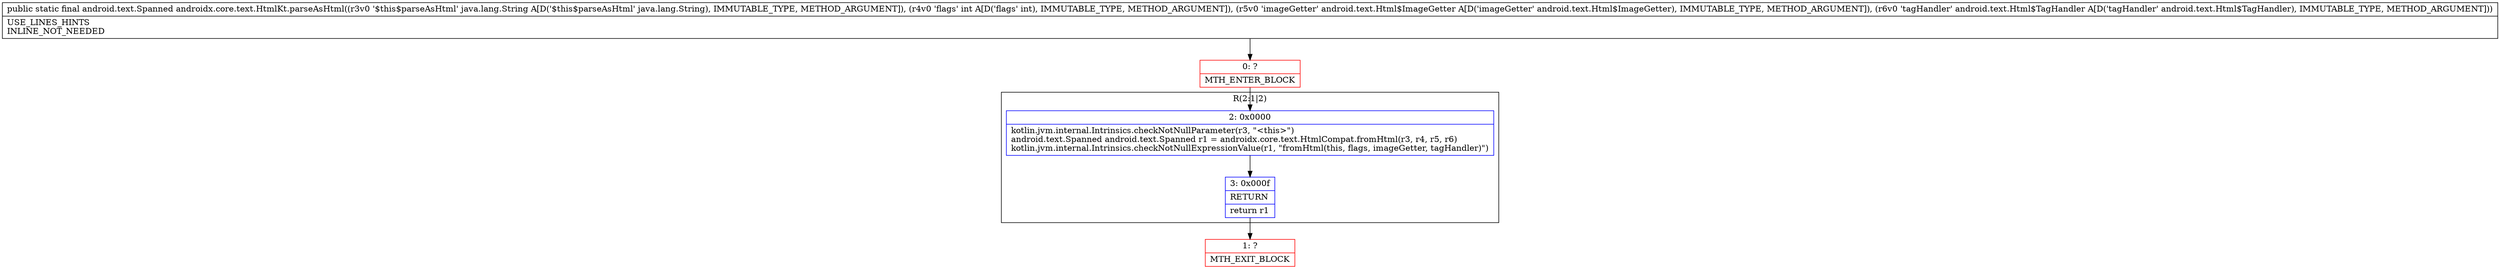 digraph "CFG forandroidx.core.text.HtmlKt.parseAsHtml(Ljava\/lang\/String;ILandroid\/text\/Html$ImageGetter;Landroid\/text\/Html$TagHandler;)Landroid\/text\/Spanned;" {
subgraph cluster_Region_2096798248 {
label = "R(2:1|2)";
node [shape=record,color=blue];
Node_2 [shape=record,label="{2\:\ 0x0000|kotlin.jvm.internal.Intrinsics.checkNotNullParameter(r3, \"\<this\>\")\landroid.text.Spanned android.text.Spanned r1 = androidx.core.text.HtmlCompat.fromHtml(r3, r4, r5, r6)\lkotlin.jvm.internal.Intrinsics.checkNotNullExpressionValue(r1, \"fromHtml(this, flags, imageGetter, tagHandler)\")\l}"];
Node_3 [shape=record,label="{3\:\ 0x000f|RETURN\l|return r1\l}"];
}
Node_0 [shape=record,color=red,label="{0\:\ ?|MTH_ENTER_BLOCK\l}"];
Node_1 [shape=record,color=red,label="{1\:\ ?|MTH_EXIT_BLOCK\l}"];
MethodNode[shape=record,label="{public static final android.text.Spanned androidx.core.text.HtmlKt.parseAsHtml((r3v0 '$this$parseAsHtml' java.lang.String A[D('$this$parseAsHtml' java.lang.String), IMMUTABLE_TYPE, METHOD_ARGUMENT]), (r4v0 'flags' int A[D('flags' int), IMMUTABLE_TYPE, METHOD_ARGUMENT]), (r5v0 'imageGetter' android.text.Html$ImageGetter A[D('imageGetter' android.text.Html$ImageGetter), IMMUTABLE_TYPE, METHOD_ARGUMENT]), (r6v0 'tagHandler' android.text.Html$TagHandler A[D('tagHandler' android.text.Html$TagHandler), IMMUTABLE_TYPE, METHOD_ARGUMENT]))  | USE_LINES_HINTS\lINLINE_NOT_NEEDED\l}"];
MethodNode -> Node_0;Node_2 -> Node_3;
Node_3 -> Node_1;
Node_0 -> Node_2;
}

